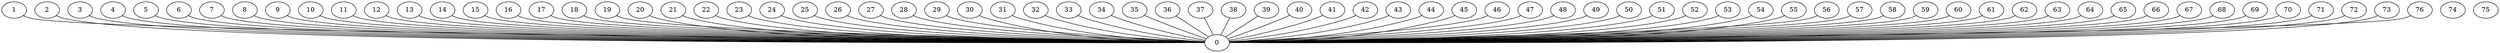 graph G {
0;
1;
2;
3;
4;
5;
6;
7;
8;
9;
10;
11;
12;
13;
14;
15;
16;
17;
18;
19;
20;
21;
22;
23;
24;
25;
26;
27;
28;
29;
30;
31;
32;
33;
34;
35;
36;
37;
38;
39;
40;
41;
42;
43;
44;
45;
46;
47;
48;
49;
50;
51;
52;
53;
54;
55;
56;
57;
58;
59;
60;
61;
62;
63;
64;
65;
66;
67;
68;
69;
70;
71;
72;
73;
74;
75;
76;
1--0 ;
3--0 ;
2--0 ;
5--0 ;
4--0 ;
6--0 ;
7--0 ;
8--0 ;
9--0 ;
10--0 ;
11--0 ;
13--0 ;
12--0 ;
16--0 ;
15--0 ;
14--0 ;
17--0 ;
18--0 ;
19--0 ;
20--0 ;
21--0 ;
24--0 ;
23--0 ;
22--0 ;
25--0 ;
26--0 ;
28--0 ;
27--0 ;
31--0 ;
30--0 ;
29--0 ;
33--0 ;
32--0 ;
37--0 ;
36--0 ;
35--0 ;
34--0 ;
38--0 ;
40--0 ;
39--0 ;
42--0 ;
41--0 ;
45--0 ;
44--0 ;
43--0 ;
46--0 ;
48--0 ;
47--0 ;
50--0 ;
49--0 ;
52--0 ;
51--0 ;
53--0 ;
55--0 ;
54--0 ;
56--0 ;
57--0 ;
58--0 ;
61--0 ;
60--0 ;
59--0 ;
63--0 ;
62--0 ;
64--0 ;
65--0 ;
66--0 ;
68--0 ;
67--0 ;
69--0 ;
72--0 ;
71--0 ;
70--0 ;
73--0 ;
76--0 ;
}
